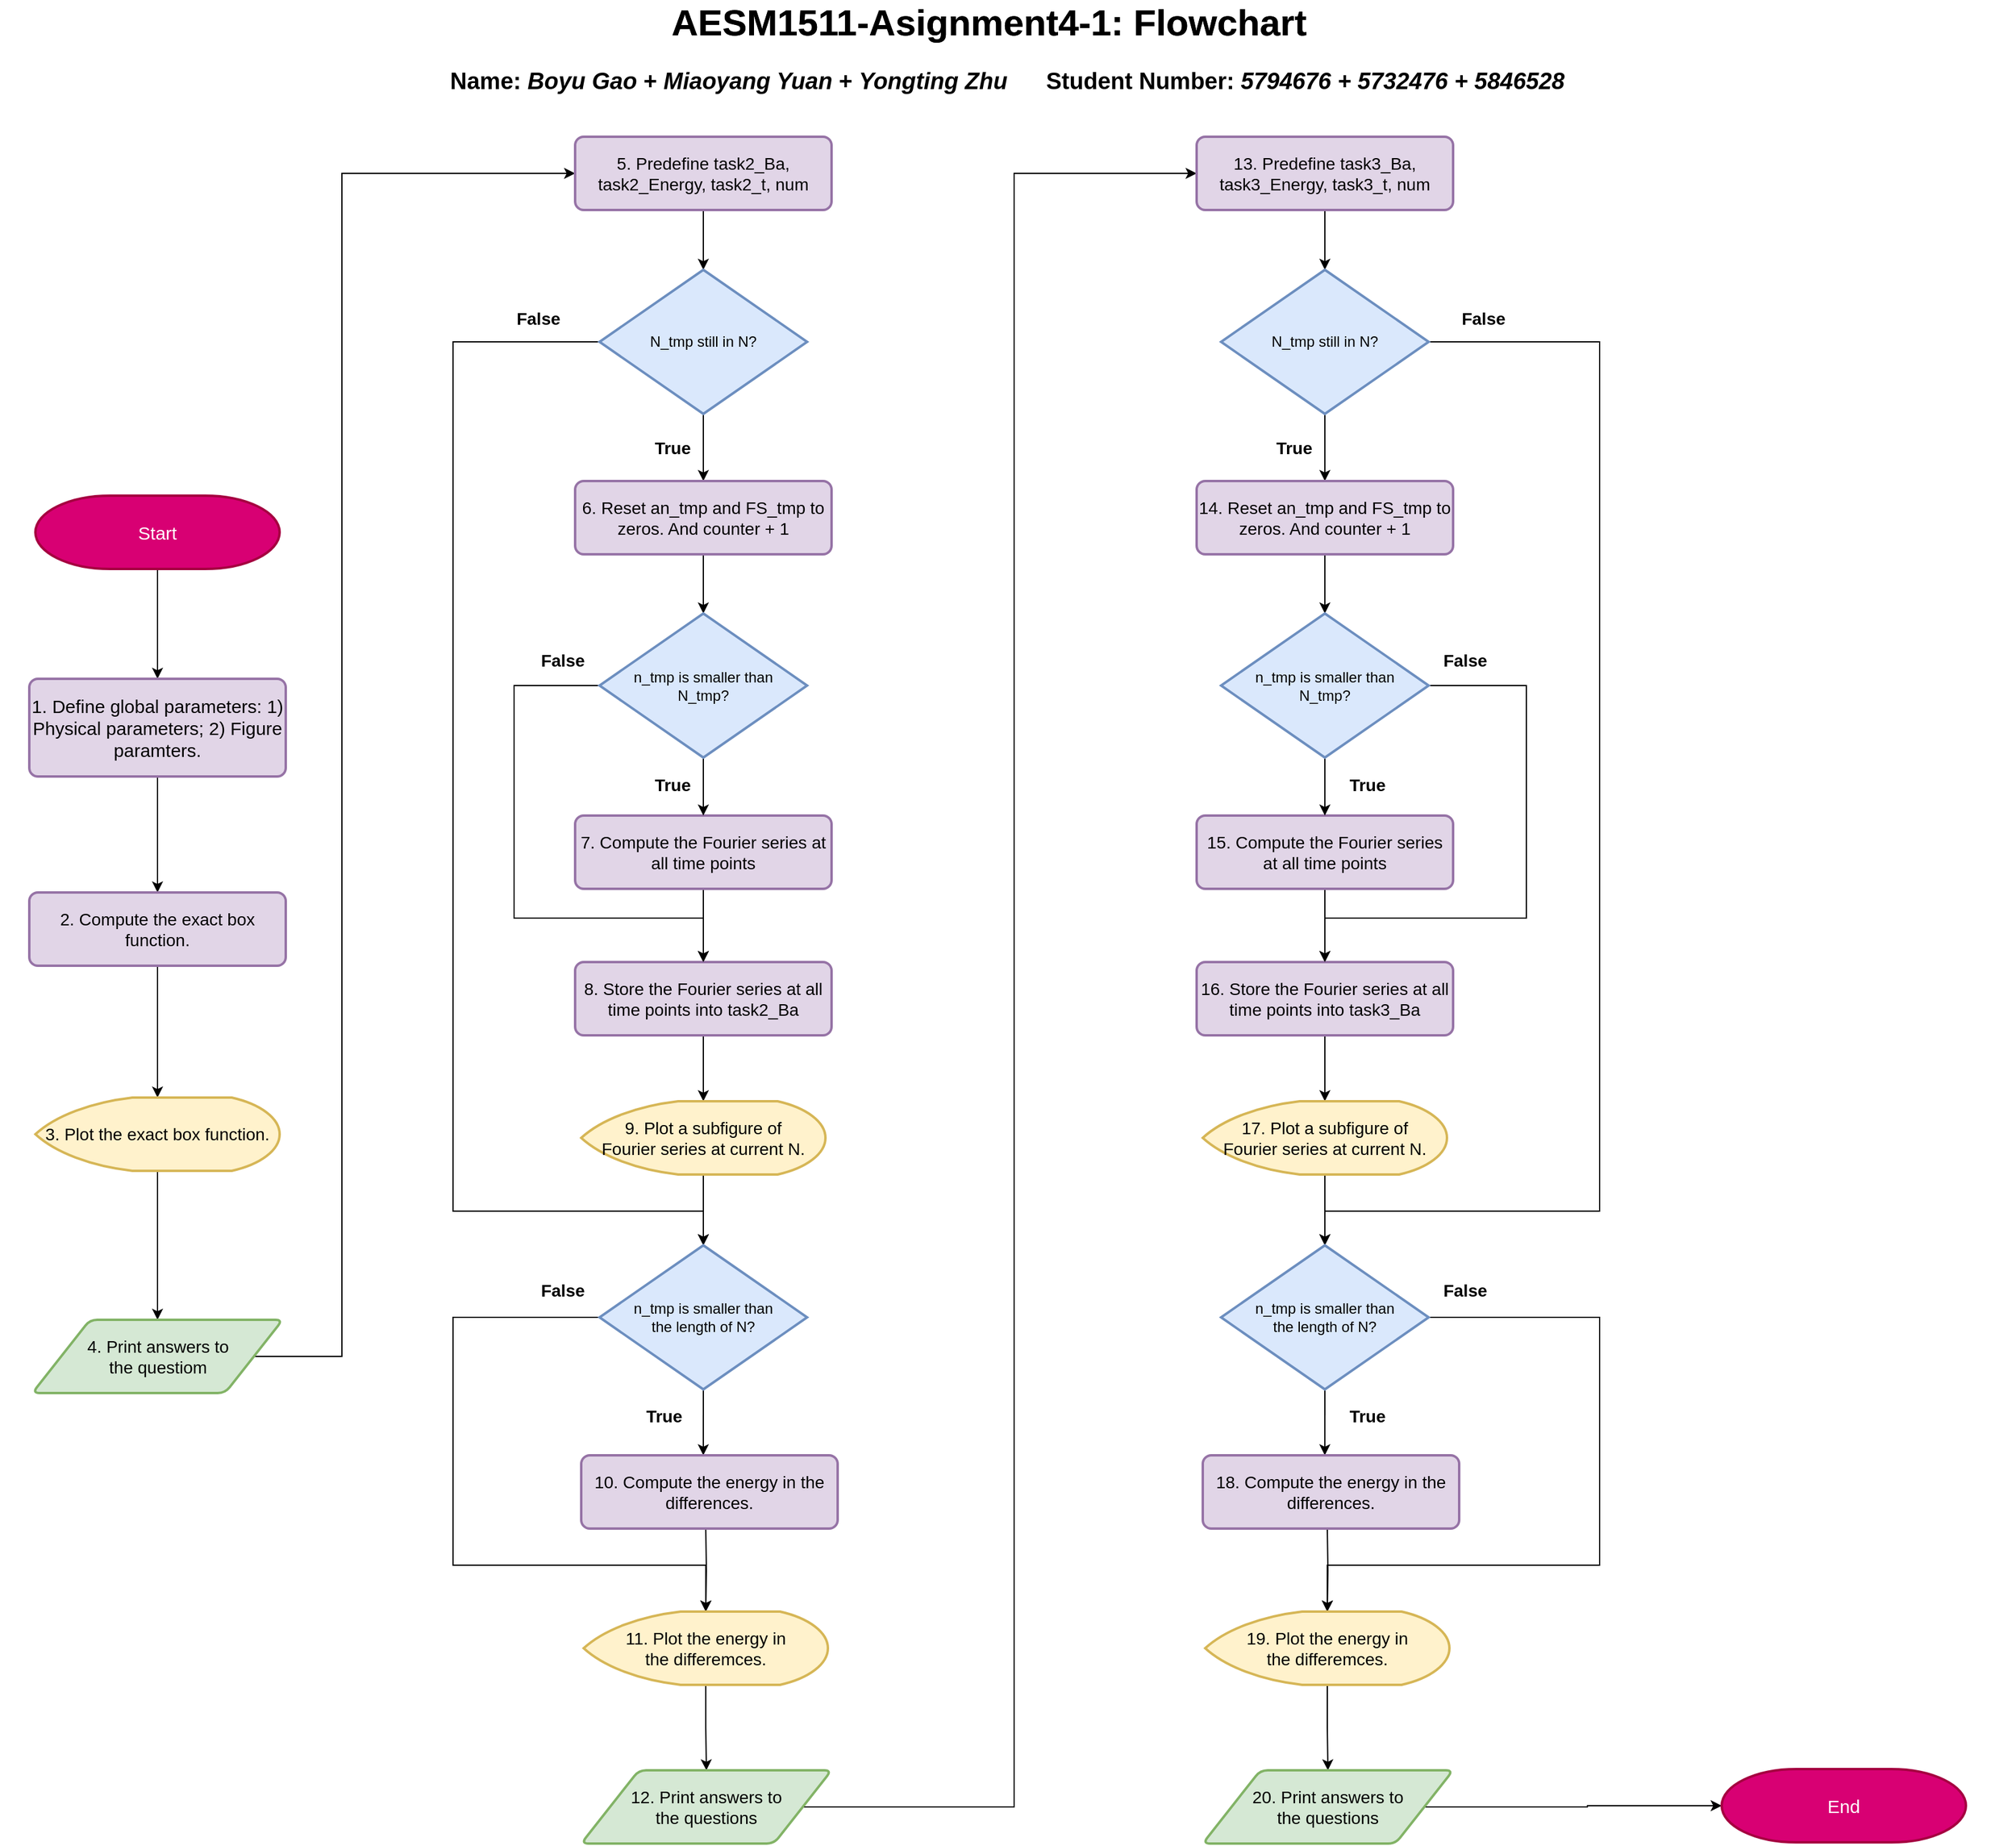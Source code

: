 <mxfile version="20.3.0" type="device"><diagram id="C5RBs43oDa-KdzZeNtuy" name="Page-1"><mxGraphModel dx="1117" dy="836" grid="1" gridSize="10" guides="1" tooltips="1" connect="1" arrows="1" fold="1" page="1" pageScale="1" pageWidth="1169" pageHeight="827" math="0" shadow="0"><root><mxCell id="WIyWlLk6GJQsqaUBKTNV-0"/><mxCell id="WIyWlLk6GJQsqaUBKTNV-1" parent="WIyWlLk6GJQsqaUBKTNV-0"/><mxCell id="JNczIaKMSTdJuSHjqmN4-0" value="&lt;b&gt;&lt;font style=&quot;&quot;&gt;&lt;span style=&quot;font-size: 30px;&quot;&gt;AESM1511-Asignment4-1: Flowchart&lt;/span&gt;&lt;br&gt;&lt;br&gt;&lt;/font&gt;&lt;/b&gt;" style="text;html=1;strokeColor=none;fillColor=none;align=center;verticalAlign=middle;whiteSpace=wrap;rounded=0;fontSize=14;" parent="WIyWlLk6GJQsqaUBKTNV-1" vertex="1"><mxGeometry x="590" y="20" width="540" height="30" as="geometry"/></mxCell><mxCell id="JNczIaKMSTdJuSHjqmN4-1" value="&lt;b style=&quot;font-size: 14px;&quot;&gt;&lt;font style=&quot;font-size: 19px;&quot;&gt;Name:&amp;nbsp;&lt;i&gt;Boyu Gao&amp;nbsp;&lt;/i&gt;+ &lt;i&gt;Miaoyang Yuan&lt;/i&gt;&amp;nbsp;+ &lt;i&gt;Yongting Zhu&lt;/i&gt;&amp;nbsp; &amp;nbsp; &amp;nbsp; Student Number:&amp;nbsp;&lt;i&gt;5794676 + 5732476 + &lt;/i&gt;&lt;/font&gt;&lt;/b&gt;&lt;b&gt;&lt;i&gt;5846528&lt;/i&gt;&lt;/b&gt;" style="text;html=1;strokeColor=none;fillColor=none;align=center;verticalAlign=middle;whiteSpace=wrap;rounded=0;fontSize=19;" parent="WIyWlLk6GJQsqaUBKTNV-1" vertex="1"><mxGeometry x="50" y="60" width="1650" height="30" as="geometry"/></mxCell><mxCell id="JNczIaKMSTdJuSHjqmN4-8" style="edgeStyle=orthogonalEdgeStyle;rounded=0;orthogonalLoop=1;jettySize=auto;html=1;exitX=0.5;exitY=1;exitDx=0;exitDy=0;exitPerimeter=0;entryX=0.5;entryY=0;entryDx=0;entryDy=0;" parent="WIyWlLk6GJQsqaUBKTNV-1" source="JNczIaKMSTdJuSHjqmN4-2" target="JNczIaKMSTdJuSHjqmN4-3" edge="1"><mxGeometry relative="1" as="geometry"/></mxCell><mxCell id="JNczIaKMSTdJuSHjqmN4-2" value="&lt;font style=&quot;font-size: 15px;&quot;&gt;Start&lt;/font&gt;" style="strokeWidth=2;html=1;shape=mxgraph.flowchart.terminator;whiteSpace=wrap;fillColor=#d80073;strokeColor=#A50040;fontColor=#ffffff;" parent="WIyWlLk6GJQsqaUBKTNV-1" vertex="1"><mxGeometry x="79" y="414" width="200" height="60" as="geometry"/></mxCell><mxCell id="JNczIaKMSTdJuSHjqmN4-9" style="edgeStyle=orthogonalEdgeStyle;rounded=0;orthogonalLoop=1;jettySize=auto;html=1;exitX=0.5;exitY=1;exitDx=0;exitDy=0;entryX=0.5;entryY=0;entryDx=0;entryDy=0;" parent="WIyWlLk6GJQsqaUBKTNV-1" source="JNczIaKMSTdJuSHjqmN4-3" target="JNczIaKMSTdJuSHjqmN4-4" edge="1"><mxGeometry relative="1" as="geometry"/></mxCell><mxCell id="JNczIaKMSTdJuSHjqmN4-3" value="1. Define global parameters: 1) Physical parameters; 2) Figure paramters." style="rounded=1;whiteSpace=wrap;html=1;absoluteArcSize=1;arcSize=14;strokeWidth=2;fontSize=15;align=center;fillColor=#e1d5e7;strokeColor=#9673a6;" parent="WIyWlLk6GJQsqaUBKTNV-1" vertex="1"><mxGeometry x="74" y="564" width="210" height="80" as="geometry"/></mxCell><mxCell id="JNczIaKMSTdJuSHjqmN4-10" style="edgeStyle=orthogonalEdgeStyle;rounded=0;orthogonalLoop=1;jettySize=auto;html=1;exitX=0.5;exitY=1;exitDx=0;exitDy=0;entryX=0.5;entryY=0;entryDx=0;entryDy=0;entryPerimeter=0;" parent="WIyWlLk6GJQsqaUBKTNV-1" source="JNczIaKMSTdJuSHjqmN4-4" target="JNczIaKMSTdJuSHjqmN4-6" edge="1"><mxGeometry relative="1" as="geometry"/></mxCell><mxCell id="JNczIaKMSTdJuSHjqmN4-4" value="2. Compute the exact box function." style="rounded=1;whiteSpace=wrap;html=1;absoluteArcSize=1;arcSize=14;strokeWidth=2;fontSize=14;fillColor=#e1d5e7;strokeColor=#9673a6;" parent="WIyWlLk6GJQsqaUBKTNV-1" vertex="1"><mxGeometry x="74" y="739" width="210" height="60" as="geometry"/></mxCell><mxCell id="JNczIaKMSTdJuSHjqmN4-11" style="edgeStyle=orthogonalEdgeStyle;rounded=0;orthogonalLoop=1;jettySize=auto;html=1;exitX=0.5;exitY=1;exitDx=0;exitDy=0;exitPerimeter=0;" parent="WIyWlLk6GJQsqaUBKTNV-1" source="JNczIaKMSTdJuSHjqmN4-6" target="JNczIaKMSTdJuSHjqmN4-7" edge="1"><mxGeometry relative="1" as="geometry"/></mxCell><mxCell id="JNczIaKMSTdJuSHjqmN4-6" value="3. Plot the exact box function." style="strokeWidth=2;html=1;shape=mxgraph.flowchart.display;whiteSpace=wrap;fontSize=14;fillColor=#fff2cc;strokeColor=#d6b656;" parent="WIyWlLk6GJQsqaUBKTNV-1" vertex="1"><mxGeometry x="79" y="907" width="200" height="60" as="geometry"/></mxCell><mxCell id="JNczIaKMSTdJuSHjqmN4-39" style="edgeStyle=orthogonalEdgeStyle;rounded=0;orthogonalLoop=1;jettySize=auto;html=1;exitX=1;exitY=0.5;exitDx=0;exitDy=0;entryX=0;entryY=0.5;entryDx=0;entryDy=0;" parent="WIyWlLk6GJQsqaUBKTNV-1" source="JNczIaKMSTdJuSHjqmN4-7" target="JNczIaKMSTdJuSHjqmN4-12" edge="1"><mxGeometry relative="1" as="geometry"><Array as="points"><mxPoint x="330" y="1119"/><mxPoint x="330" y="150"/></Array></mxGeometry></mxCell><mxCell id="JNczIaKMSTdJuSHjqmN4-7" value="4. Print answers to &lt;br&gt;the questiom" style="shape=parallelogram;html=1;strokeWidth=2;perimeter=parallelogramPerimeter;whiteSpace=wrap;rounded=1;arcSize=12;size=0.23;fontSize=14;fillColor=#d5e8d4;strokeColor=#82b366;" parent="WIyWlLk6GJQsqaUBKTNV-1" vertex="1"><mxGeometry x="76.5" y="1089" width="205" height="60" as="geometry"/></mxCell><mxCell id="JNczIaKMSTdJuSHjqmN4-24" style="edgeStyle=orthogonalEdgeStyle;rounded=0;orthogonalLoop=1;jettySize=auto;html=1;exitX=0.5;exitY=1;exitDx=0;exitDy=0;entryX=0.5;entryY=0;entryDx=0;entryDy=0;entryPerimeter=0;" parent="WIyWlLk6GJQsqaUBKTNV-1" source="JNczIaKMSTdJuSHjqmN4-12" target="JNczIaKMSTdJuSHjqmN4-13" edge="1"><mxGeometry relative="1" as="geometry"/></mxCell><mxCell id="JNczIaKMSTdJuSHjqmN4-12" value="5. Predefine task2_Ba, task2_Energy, task2_t, num" style="rounded=1;whiteSpace=wrap;html=1;absoluteArcSize=1;arcSize=14;strokeWidth=2;fontSize=14;fillColor=#e1d5e7;strokeColor=#9673a6;" parent="WIyWlLk6GJQsqaUBKTNV-1" vertex="1"><mxGeometry x="521" y="120" width="210" height="60" as="geometry"/></mxCell><mxCell id="JNczIaKMSTdJuSHjqmN4-25" style="edgeStyle=orthogonalEdgeStyle;rounded=0;orthogonalLoop=1;jettySize=auto;html=1;exitX=0.5;exitY=1;exitDx=0;exitDy=0;exitPerimeter=0;entryX=0.5;entryY=0;entryDx=0;entryDy=0;" parent="WIyWlLk6GJQsqaUBKTNV-1" source="JNczIaKMSTdJuSHjqmN4-13" target="JNczIaKMSTdJuSHjqmN4-14" edge="1"><mxGeometry relative="1" as="geometry"/></mxCell><mxCell id="JNczIaKMSTdJuSHjqmN4-40" style="edgeStyle=orthogonalEdgeStyle;rounded=0;orthogonalLoop=1;jettySize=auto;html=1;exitX=0;exitY=0.5;exitDx=0;exitDy=0;exitPerimeter=0;entryX=0.5;entryY=0;entryDx=0;entryDy=0;entryPerimeter=0;" parent="WIyWlLk6GJQsqaUBKTNV-1" source="JNczIaKMSTdJuSHjqmN4-13" target="JNczIaKMSTdJuSHjqmN4-19" edge="1"><mxGeometry relative="1" as="geometry"><Array as="points"><mxPoint x="421" y="288"/><mxPoint x="421" y="1000"/><mxPoint x="626" y="1000"/></Array></mxGeometry></mxCell><mxCell id="JNczIaKMSTdJuSHjqmN4-13" value="N_tmp still in N?" style="strokeWidth=2;html=1;shape=mxgraph.flowchart.decision;whiteSpace=wrap;fillColor=#dae8fc;strokeColor=#6c8ebf;" parent="WIyWlLk6GJQsqaUBKTNV-1" vertex="1"><mxGeometry x="541" y="229" width="170" height="118" as="geometry"/></mxCell><mxCell id="JNczIaKMSTdJuSHjqmN4-27" style="edgeStyle=orthogonalEdgeStyle;rounded=0;orthogonalLoop=1;jettySize=auto;html=1;exitX=0.5;exitY=1;exitDx=0;exitDy=0;entryX=0.5;entryY=0;entryDx=0;entryDy=0;entryPerimeter=0;" parent="WIyWlLk6GJQsqaUBKTNV-1" source="JNczIaKMSTdJuSHjqmN4-14" target="JNczIaKMSTdJuSHjqmN4-17" edge="1"><mxGeometry relative="1" as="geometry"/></mxCell><mxCell id="JNczIaKMSTdJuSHjqmN4-14" value="6. Reset an_tmp and FS_tmp to zeros. And counter + 1" style="rounded=1;whiteSpace=wrap;html=1;absoluteArcSize=1;arcSize=14;strokeWidth=2;fontSize=14;fillColor=#e1d5e7;strokeColor=#9673a6;" parent="WIyWlLk6GJQsqaUBKTNV-1" vertex="1"><mxGeometry x="521" y="402" width="210" height="60" as="geometry"/></mxCell><mxCell id="JNczIaKMSTdJuSHjqmN4-30" style="edgeStyle=orthogonalEdgeStyle;rounded=0;orthogonalLoop=1;jettySize=auto;html=1;exitX=0.5;exitY=1;exitDx=0;exitDy=0;entryX=0.5;entryY=0;entryDx=0;entryDy=0;" parent="WIyWlLk6GJQsqaUBKTNV-1" source="JNczIaKMSTdJuSHjqmN4-15" target="JNczIaKMSTdJuSHjqmN4-16" edge="1"><mxGeometry relative="1" as="geometry"/></mxCell><mxCell id="JNczIaKMSTdJuSHjqmN4-15" value="7. Compute the Fourier series at all time points" style="rounded=1;whiteSpace=wrap;html=1;absoluteArcSize=1;arcSize=14;strokeWidth=2;fontSize=14;fillColor=#e1d5e7;strokeColor=#9673a6;" parent="WIyWlLk6GJQsqaUBKTNV-1" vertex="1"><mxGeometry x="521" y="676" width="210" height="60" as="geometry"/></mxCell><mxCell id="JNczIaKMSTdJuSHjqmN4-31" style="edgeStyle=orthogonalEdgeStyle;rounded=0;orthogonalLoop=1;jettySize=auto;html=1;exitX=0.5;exitY=1;exitDx=0;exitDy=0;entryX=0.5;entryY=0;entryDx=0;entryDy=0;entryPerimeter=0;" parent="WIyWlLk6GJQsqaUBKTNV-1" source="JNczIaKMSTdJuSHjqmN4-16" target="JNczIaKMSTdJuSHjqmN4-18" edge="1"><mxGeometry relative="1" as="geometry"/></mxCell><mxCell id="JNczIaKMSTdJuSHjqmN4-16" value="8. Store the Fourier series at all time points into task2_Ba" style="rounded=1;whiteSpace=wrap;html=1;absoluteArcSize=1;arcSize=14;strokeWidth=2;fontSize=14;fillColor=#e1d5e7;strokeColor=#9673a6;" parent="WIyWlLk6GJQsqaUBKTNV-1" vertex="1"><mxGeometry x="521" y="796" width="210" height="60" as="geometry"/></mxCell><mxCell id="JNczIaKMSTdJuSHjqmN4-28" style="edgeStyle=orthogonalEdgeStyle;rounded=0;orthogonalLoop=1;jettySize=auto;html=1;exitX=0.5;exitY=1;exitDx=0;exitDy=0;exitPerimeter=0;entryX=0.5;entryY=0;entryDx=0;entryDy=0;" parent="WIyWlLk6GJQsqaUBKTNV-1" source="JNczIaKMSTdJuSHjqmN4-17" target="JNczIaKMSTdJuSHjqmN4-15" edge="1"><mxGeometry relative="1" as="geometry"/></mxCell><mxCell id="JNczIaKMSTdJuSHjqmN4-42" style="edgeStyle=orthogonalEdgeStyle;rounded=0;orthogonalLoop=1;jettySize=auto;html=1;exitX=0;exitY=0.5;exitDx=0;exitDy=0;exitPerimeter=0;entryX=0.5;entryY=0;entryDx=0;entryDy=0;" parent="WIyWlLk6GJQsqaUBKTNV-1" source="JNczIaKMSTdJuSHjqmN4-17" target="JNczIaKMSTdJuSHjqmN4-16" edge="1"><mxGeometry relative="1" as="geometry"><Array as="points"><mxPoint x="471" y="570"/><mxPoint x="471" y="760"/><mxPoint x="626" y="760"/></Array></mxGeometry></mxCell><mxCell id="JNczIaKMSTdJuSHjqmN4-17" value="n_tmp is smaller than &lt;br&gt;N_tmp?" style="strokeWidth=2;html=1;shape=mxgraph.flowchart.decision;whiteSpace=wrap;fillColor=#dae8fc;strokeColor=#6c8ebf;" parent="WIyWlLk6GJQsqaUBKTNV-1" vertex="1"><mxGeometry x="541" y="510.5" width="170" height="118" as="geometry"/></mxCell><mxCell id="JNczIaKMSTdJuSHjqmN4-32" style="edgeStyle=orthogonalEdgeStyle;rounded=0;orthogonalLoop=1;jettySize=auto;html=1;exitX=0.5;exitY=1;exitDx=0;exitDy=0;exitPerimeter=0;entryX=0.5;entryY=0;entryDx=0;entryDy=0;entryPerimeter=0;" parent="WIyWlLk6GJQsqaUBKTNV-1" source="JNczIaKMSTdJuSHjqmN4-18" target="JNczIaKMSTdJuSHjqmN4-19" edge="1"><mxGeometry relative="1" as="geometry"/></mxCell><mxCell id="JNczIaKMSTdJuSHjqmN4-18" value="9. Plot a subfigure of &lt;br&gt;Fourier series at current N." style="strokeWidth=2;html=1;shape=mxgraph.flowchart.display;whiteSpace=wrap;fontSize=14;fillColor=#fff2cc;strokeColor=#d6b656;" parent="WIyWlLk6GJQsqaUBKTNV-1" vertex="1"><mxGeometry x="526" y="910" width="200" height="60" as="geometry"/></mxCell><mxCell id="JNczIaKMSTdJuSHjqmN4-35" style="edgeStyle=orthogonalEdgeStyle;rounded=0;orthogonalLoop=1;jettySize=auto;html=1;exitX=0.5;exitY=1;exitDx=0;exitDy=0;exitPerimeter=0;entryX=0.476;entryY=0;entryDx=0;entryDy=0;entryPerimeter=0;" parent="WIyWlLk6GJQsqaUBKTNV-1" source="JNczIaKMSTdJuSHjqmN4-19" target="JNczIaKMSTdJuSHjqmN4-20" edge="1"><mxGeometry relative="1" as="geometry"/></mxCell><mxCell id="JNczIaKMSTdJuSHjqmN4-45" style="edgeStyle=orthogonalEdgeStyle;rounded=0;orthogonalLoop=1;jettySize=auto;html=1;exitX=0;exitY=0.5;exitDx=0;exitDy=0;exitPerimeter=0;entryX=0.5;entryY=0;entryDx=0;entryDy=0;entryPerimeter=0;" parent="WIyWlLk6GJQsqaUBKTNV-1" source="JNczIaKMSTdJuSHjqmN4-19" target="JNczIaKMSTdJuSHjqmN4-22" edge="1"><mxGeometry relative="1" as="geometry"><Array as="points"><mxPoint x="421" y="1087"/><mxPoint x="421" y="1290"/><mxPoint x="628" y="1290"/></Array></mxGeometry></mxCell><mxCell id="JNczIaKMSTdJuSHjqmN4-19" value="n_tmp is smaller than &lt;br&gt;the length of N?" style="strokeWidth=2;html=1;shape=mxgraph.flowchart.decision;whiteSpace=wrap;fillColor=#dae8fc;strokeColor=#6c8ebf;" parent="WIyWlLk6GJQsqaUBKTNV-1" vertex="1"><mxGeometry x="541" y="1028" width="170" height="118" as="geometry"/></mxCell><mxCell id="JNczIaKMSTdJuSHjqmN4-37" style="edgeStyle=orthogonalEdgeStyle;rounded=0;orthogonalLoop=1;jettySize=auto;html=1;exitX=0.5;exitY=1;exitDx=0;exitDy=0;entryX=0.5;entryY=0;entryDx=0;entryDy=0;entryPerimeter=0;" parent="WIyWlLk6GJQsqaUBKTNV-1" target="JNczIaKMSTdJuSHjqmN4-22" edge="1"><mxGeometry relative="1" as="geometry"><mxPoint x="628.0" y="1260" as="sourcePoint"/><mxPoint x="628.0" y="1310" as="targetPoint"/></mxGeometry></mxCell><mxCell id="JNczIaKMSTdJuSHjqmN4-20" value="10. Compute the energy in the differences." style="rounded=1;whiteSpace=wrap;html=1;absoluteArcSize=1;arcSize=14;strokeWidth=2;fontSize=14;fillColor=#e1d5e7;strokeColor=#9673a6;" parent="WIyWlLk6GJQsqaUBKTNV-1" vertex="1"><mxGeometry x="526" y="1200" width="210" height="60" as="geometry"/></mxCell><mxCell id="JNczIaKMSTdJuSHjqmN4-38" style="edgeStyle=orthogonalEdgeStyle;rounded=0;orthogonalLoop=1;jettySize=auto;html=1;exitX=0.5;exitY=1;exitDx=0;exitDy=0;exitPerimeter=0;" parent="WIyWlLk6GJQsqaUBKTNV-1" source="JNczIaKMSTdJuSHjqmN4-22" target="JNczIaKMSTdJuSHjqmN4-23" edge="1"><mxGeometry relative="1" as="geometry"/></mxCell><mxCell id="JNczIaKMSTdJuSHjqmN4-22" value="11. Plot the energy in &lt;br&gt;the differemces." style="strokeWidth=2;html=1;shape=mxgraph.flowchart.display;whiteSpace=wrap;fontSize=14;fillColor=#fff2cc;strokeColor=#d6b656;" parent="WIyWlLk6GJQsqaUBKTNV-1" vertex="1"><mxGeometry x="528" y="1328" width="200" height="60" as="geometry"/></mxCell><mxCell id="JNczIaKMSTdJuSHjqmN4-77" style="edgeStyle=orthogonalEdgeStyle;rounded=0;orthogonalLoop=1;jettySize=auto;html=1;exitX=1;exitY=0.5;exitDx=0;exitDy=0;entryX=0;entryY=0.5;entryDx=0;entryDy=0;" parent="WIyWlLk6GJQsqaUBKTNV-1" source="JNczIaKMSTdJuSHjqmN4-23" target="JNczIaKMSTdJuSHjqmN4-48" edge="1"><mxGeometry relative="1" as="geometry"/></mxCell><mxCell id="JNczIaKMSTdJuSHjqmN4-23" value="12. Print answers to &lt;br&gt;the questions" style="shape=parallelogram;html=1;strokeWidth=2;perimeter=parallelogramPerimeter;whiteSpace=wrap;rounded=1;arcSize=12;size=0.23;fontSize=14;fillColor=#d5e8d4;strokeColor=#82b366;" parent="WIyWlLk6GJQsqaUBKTNV-1" vertex="1"><mxGeometry x="526" y="1458" width="205" height="60" as="geometry"/></mxCell><mxCell id="JNczIaKMSTdJuSHjqmN4-26" value="&lt;b&gt;&lt;font style=&quot;font-size: 14px;&quot;&gt;True&lt;/font&gt;&lt;/b&gt;" style="text;html=1;strokeColor=none;fillColor=none;align=center;verticalAlign=middle;whiteSpace=wrap;rounded=0;" parent="WIyWlLk6GJQsqaUBKTNV-1" vertex="1"><mxGeometry x="571" y="360" width="60" height="30" as="geometry"/></mxCell><mxCell id="JNczIaKMSTdJuSHjqmN4-29" value="&lt;b&gt;&lt;font style=&quot;font-size: 14px;&quot;&gt;True&lt;/font&gt;&lt;/b&gt;" style="text;html=1;strokeColor=none;fillColor=none;align=center;verticalAlign=middle;whiteSpace=wrap;rounded=0;" parent="WIyWlLk6GJQsqaUBKTNV-1" vertex="1"><mxGeometry x="571" y="636" width="60" height="30" as="geometry"/></mxCell><mxCell id="JNczIaKMSTdJuSHjqmN4-41" value="&lt;span style=&quot;font-size: 14px;&quot;&gt;&lt;b&gt;False&lt;/b&gt;&lt;/span&gt;" style="text;html=1;strokeColor=none;fillColor=none;align=center;verticalAlign=middle;whiteSpace=wrap;rounded=0;" parent="WIyWlLk6GJQsqaUBKTNV-1" vertex="1"><mxGeometry x="461" y="254" width="60" height="30" as="geometry"/></mxCell><mxCell id="JNczIaKMSTdJuSHjqmN4-43" value="&lt;span style=&quot;font-size: 14px;&quot;&gt;&lt;b&gt;False&lt;/b&gt;&lt;/span&gt;" style="text;html=1;strokeColor=none;fillColor=none;align=center;verticalAlign=middle;whiteSpace=wrap;rounded=0;" parent="WIyWlLk6GJQsqaUBKTNV-1" vertex="1"><mxGeometry x="481" y="534" width="60" height="30" as="geometry"/></mxCell><mxCell id="JNczIaKMSTdJuSHjqmN4-44" value="&lt;b&gt;&lt;font style=&quot;font-size: 14px;&quot;&gt;True&lt;/font&gt;&lt;/b&gt;" style="text;html=1;strokeColor=none;fillColor=none;align=center;verticalAlign=middle;whiteSpace=wrap;rounded=0;" parent="WIyWlLk6GJQsqaUBKTNV-1" vertex="1"><mxGeometry x="564" y="1153" width="60" height="30" as="geometry"/></mxCell><mxCell id="JNczIaKMSTdJuSHjqmN4-46" value="&lt;span style=&quot;font-size: 14px;&quot;&gt;&lt;b&gt;False&lt;/b&gt;&lt;/span&gt;" style="text;html=1;strokeColor=none;fillColor=none;align=center;verticalAlign=middle;whiteSpace=wrap;rounded=0;" parent="WIyWlLk6GJQsqaUBKTNV-1" vertex="1"><mxGeometry x="481" y="1050" width="60" height="30" as="geometry"/></mxCell><mxCell id="JNczIaKMSTdJuSHjqmN4-47" style="edgeStyle=orthogonalEdgeStyle;rounded=0;orthogonalLoop=1;jettySize=auto;html=1;exitX=0.5;exitY=1;exitDx=0;exitDy=0;entryX=0.5;entryY=0;entryDx=0;entryDy=0;entryPerimeter=0;" parent="WIyWlLk6GJQsqaUBKTNV-1" source="JNczIaKMSTdJuSHjqmN4-48" target="JNczIaKMSTdJuSHjqmN4-51" edge="1"><mxGeometry relative="1" as="geometry"/></mxCell><mxCell id="JNczIaKMSTdJuSHjqmN4-48" value="13. Predefine task3_Ba, task3_Energy, task3_t, num" style="rounded=1;whiteSpace=wrap;html=1;absoluteArcSize=1;arcSize=14;strokeWidth=2;fontSize=14;fillColor=#e1d5e7;strokeColor=#9673a6;" parent="WIyWlLk6GJQsqaUBKTNV-1" vertex="1"><mxGeometry x="1030" y="120" width="210" height="60" as="geometry"/></mxCell><mxCell id="JNczIaKMSTdJuSHjqmN4-49" style="edgeStyle=orthogonalEdgeStyle;rounded=0;orthogonalLoop=1;jettySize=auto;html=1;exitX=0.5;exitY=1;exitDx=0;exitDy=0;exitPerimeter=0;entryX=0.5;entryY=0;entryDx=0;entryDy=0;" parent="WIyWlLk6GJQsqaUBKTNV-1" source="JNczIaKMSTdJuSHjqmN4-51" target="JNczIaKMSTdJuSHjqmN4-53" edge="1"><mxGeometry relative="1" as="geometry"/></mxCell><mxCell id="JNczIaKMSTdJuSHjqmN4-50" style="edgeStyle=orthogonalEdgeStyle;rounded=0;orthogonalLoop=1;jettySize=auto;html=1;exitX=0;exitY=0.5;exitDx=0;exitDy=0;exitPerimeter=0;entryX=0.5;entryY=0;entryDx=0;entryDy=0;entryPerimeter=0;" parent="WIyWlLk6GJQsqaUBKTNV-1" source="JNczIaKMSTdJuSHjqmN4-51" target="JNczIaKMSTdJuSHjqmN4-65" edge="1"><mxGeometry relative="1" as="geometry"><Array as="points"><mxPoint x="1360" y="288"/><mxPoint x="1360" y="1000"/><mxPoint x="1135" y="1000"/></Array></mxGeometry></mxCell><mxCell id="JNczIaKMSTdJuSHjqmN4-51" value="N_tmp still in N?" style="strokeWidth=2;html=1;shape=mxgraph.flowchart.decision;whiteSpace=wrap;fillColor=#dae8fc;strokeColor=#6c8ebf;" parent="WIyWlLk6GJQsqaUBKTNV-1" vertex="1"><mxGeometry x="1050" y="229" width="170" height="118" as="geometry"/></mxCell><mxCell id="JNczIaKMSTdJuSHjqmN4-52" style="edgeStyle=orthogonalEdgeStyle;rounded=0;orthogonalLoop=1;jettySize=auto;html=1;exitX=0.5;exitY=1;exitDx=0;exitDy=0;entryX=0.5;entryY=0;entryDx=0;entryDy=0;entryPerimeter=0;" parent="WIyWlLk6GJQsqaUBKTNV-1" source="JNczIaKMSTdJuSHjqmN4-53" target="JNczIaKMSTdJuSHjqmN4-60" edge="1"><mxGeometry relative="1" as="geometry"/></mxCell><mxCell id="JNczIaKMSTdJuSHjqmN4-53" value="14. Reset an_tmp and FS_tmp to zeros. And counter + 1" style="rounded=1;whiteSpace=wrap;html=1;absoluteArcSize=1;arcSize=14;strokeWidth=2;fontSize=14;fillColor=#e1d5e7;strokeColor=#9673a6;" parent="WIyWlLk6GJQsqaUBKTNV-1" vertex="1"><mxGeometry x="1030" y="402" width="210" height="60" as="geometry"/></mxCell><mxCell id="JNczIaKMSTdJuSHjqmN4-54" style="edgeStyle=orthogonalEdgeStyle;rounded=0;orthogonalLoop=1;jettySize=auto;html=1;exitX=0.5;exitY=1;exitDx=0;exitDy=0;entryX=0.5;entryY=0;entryDx=0;entryDy=0;" parent="WIyWlLk6GJQsqaUBKTNV-1" source="JNczIaKMSTdJuSHjqmN4-55" target="JNczIaKMSTdJuSHjqmN4-57" edge="1"><mxGeometry relative="1" as="geometry"/></mxCell><mxCell id="JNczIaKMSTdJuSHjqmN4-55" value="15. Compute the Fourier series at all time points" style="rounded=1;whiteSpace=wrap;html=1;absoluteArcSize=1;arcSize=14;strokeWidth=2;fontSize=14;fillColor=#e1d5e7;strokeColor=#9673a6;" parent="WIyWlLk6GJQsqaUBKTNV-1" vertex="1"><mxGeometry x="1030" y="676" width="210" height="60" as="geometry"/></mxCell><mxCell id="JNczIaKMSTdJuSHjqmN4-56" style="edgeStyle=orthogonalEdgeStyle;rounded=0;orthogonalLoop=1;jettySize=auto;html=1;exitX=0.5;exitY=1;exitDx=0;exitDy=0;entryX=0.5;entryY=0;entryDx=0;entryDy=0;entryPerimeter=0;" parent="WIyWlLk6GJQsqaUBKTNV-1" source="JNczIaKMSTdJuSHjqmN4-57" target="JNczIaKMSTdJuSHjqmN4-62" edge="1"><mxGeometry relative="1" as="geometry"/></mxCell><mxCell id="JNczIaKMSTdJuSHjqmN4-57" value="16. Store the Fourier series at all time points into task3_Ba" style="rounded=1;whiteSpace=wrap;html=1;absoluteArcSize=1;arcSize=14;strokeWidth=2;fontSize=14;fillColor=#e1d5e7;strokeColor=#9673a6;" parent="WIyWlLk6GJQsqaUBKTNV-1" vertex="1"><mxGeometry x="1030" y="796" width="210" height="60" as="geometry"/></mxCell><mxCell id="JNczIaKMSTdJuSHjqmN4-58" style="edgeStyle=orthogonalEdgeStyle;rounded=0;orthogonalLoop=1;jettySize=auto;html=1;exitX=0.5;exitY=1;exitDx=0;exitDy=0;exitPerimeter=0;entryX=0.5;entryY=0;entryDx=0;entryDy=0;" parent="WIyWlLk6GJQsqaUBKTNV-1" source="JNczIaKMSTdJuSHjqmN4-60" target="JNczIaKMSTdJuSHjqmN4-55" edge="1"><mxGeometry relative="1" as="geometry"/></mxCell><mxCell id="JNczIaKMSTdJuSHjqmN4-59" style="edgeStyle=orthogonalEdgeStyle;rounded=0;orthogonalLoop=1;jettySize=auto;html=1;exitX=0;exitY=0.5;exitDx=0;exitDy=0;exitPerimeter=0;entryX=0.5;entryY=0;entryDx=0;entryDy=0;" parent="WIyWlLk6GJQsqaUBKTNV-1" source="JNczIaKMSTdJuSHjqmN4-60" target="JNczIaKMSTdJuSHjqmN4-57" edge="1"><mxGeometry relative="1" as="geometry"><Array as="points"><mxPoint x="1300" y="570"/><mxPoint x="1300" y="760"/><mxPoint x="1135" y="760"/></Array></mxGeometry></mxCell><mxCell id="JNczIaKMSTdJuSHjqmN4-60" value="n_tmp is smaller than &lt;br&gt;N_tmp?" style="strokeWidth=2;html=1;shape=mxgraph.flowchart.decision;whiteSpace=wrap;fillColor=#dae8fc;strokeColor=#6c8ebf;" parent="WIyWlLk6GJQsqaUBKTNV-1" vertex="1"><mxGeometry x="1050" y="510.5" width="170" height="118" as="geometry"/></mxCell><mxCell id="JNczIaKMSTdJuSHjqmN4-61" style="edgeStyle=orthogonalEdgeStyle;rounded=0;orthogonalLoop=1;jettySize=auto;html=1;exitX=0.5;exitY=1;exitDx=0;exitDy=0;exitPerimeter=0;entryX=0.5;entryY=0;entryDx=0;entryDy=0;entryPerimeter=0;" parent="WIyWlLk6GJQsqaUBKTNV-1" source="JNczIaKMSTdJuSHjqmN4-62" target="JNczIaKMSTdJuSHjqmN4-65" edge="1"><mxGeometry relative="1" as="geometry"/></mxCell><mxCell id="JNczIaKMSTdJuSHjqmN4-62" value="17. Plot a subfigure of &lt;br&gt;Fourier series at current N." style="strokeWidth=2;html=1;shape=mxgraph.flowchart.display;whiteSpace=wrap;fontSize=14;fillColor=#fff2cc;strokeColor=#d6b656;" parent="WIyWlLk6GJQsqaUBKTNV-1" vertex="1"><mxGeometry x="1035" y="910" width="200" height="60" as="geometry"/></mxCell><mxCell id="JNczIaKMSTdJuSHjqmN4-63" style="edgeStyle=orthogonalEdgeStyle;rounded=0;orthogonalLoop=1;jettySize=auto;html=1;exitX=0.5;exitY=1;exitDx=0;exitDy=0;exitPerimeter=0;entryX=0.476;entryY=0;entryDx=0;entryDy=0;entryPerimeter=0;" parent="WIyWlLk6GJQsqaUBKTNV-1" source="JNczIaKMSTdJuSHjqmN4-65" target="JNczIaKMSTdJuSHjqmN4-67" edge="1"><mxGeometry relative="1" as="geometry"/></mxCell><mxCell id="JNczIaKMSTdJuSHjqmN4-64" style="edgeStyle=orthogonalEdgeStyle;rounded=0;orthogonalLoop=1;jettySize=auto;html=1;exitX=0;exitY=0.5;exitDx=0;exitDy=0;exitPerimeter=0;entryX=0.5;entryY=0;entryDx=0;entryDy=0;entryPerimeter=0;" parent="WIyWlLk6GJQsqaUBKTNV-1" source="JNczIaKMSTdJuSHjqmN4-65" target="JNczIaKMSTdJuSHjqmN4-69" edge="1"><mxGeometry relative="1" as="geometry"><Array as="points"><mxPoint x="1360" y="1087"/><mxPoint x="1360" y="1290"/><mxPoint x="1137" y="1290"/></Array></mxGeometry></mxCell><mxCell id="JNczIaKMSTdJuSHjqmN4-65" value="n_tmp is smaller than &lt;br&gt;the length of N?" style="strokeWidth=2;html=1;shape=mxgraph.flowchart.decision;whiteSpace=wrap;fillColor=#dae8fc;strokeColor=#6c8ebf;" parent="WIyWlLk6GJQsqaUBKTNV-1" vertex="1"><mxGeometry x="1050" y="1028" width="170" height="118" as="geometry"/></mxCell><mxCell id="JNczIaKMSTdJuSHjqmN4-66" style="edgeStyle=orthogonalEdgeStyle;rounded=0;orthogonalLoop=1;jettySize=auto;html=1;exitX=0.5;exitY=1;exitDx=0;exitDy=0;entryX=0.5;entryY=0;entryDx=0;entryDy=0;entryPerimeter=0;" parent="WIyWlLk6GJQsqaUBKTNV-1" target="JNczIaKMSTdJuSHjqmN4-69" edge="1"><mxGeometry relative="1" as="geometry"><mxPoint x="1137" y="1260" as="sourcePoint"/><mxPoint x="1137.0" y="1310" as="targetPoint"/></mxGeometry></mxCell><mxCell id="JNczIaKMSTdJuSHjqmN4-67" value="18. Compute the energy in the differences." style="rounded=1;whiteSpace=wrap;html=1;absoluteArcSize=1;arcSize=14;strokeWidth=2;fontSize=14;fillColor=#e1d5e7;strokeColor=#9673a6;" parent="WIyWlLk6GJQsqaUBKTNV-1" vertex="1"><mxGeometry x="1035" y="1200" width="210" height="60" as="geometry"/></mxCell><mxCell id="JNczIaKMSTdJuSHjqmN4-68" style="edgeStyle=orthogonalEdgeStyle;rounded=0;orthogonalLoop=1;jettySize=auto;html=1;exitX=0.5;exitY=1;exitDx=0;exitDy=0;exitPerimeter=0;" parent="WIyWlLk6GJQsqaUBKTNV-1" source="JNczIaKMSTdJuSHjqmN4-69" target="JNczIaKMSTdJuSHjqmN4-70" edge="1"><mxGeometry relative="1" as="geometry"/></mxCell><mxCell id="JNczIaKMSTdJuSHjqmN4-69" value="19. Plot the energy in &lt;br&gt;the differemces." style="strokeWidth=2;html=1;shape=mxgraph.flowchart.display;whiteSpace=wrap;fontSize=14;fillColor=#fff2cc;strokeColor=#d6b656;" parent="WIyWlLk6GJQsqaUBKTNV-1" vertex="1"><mxGeometry x="1037" y="1328" width="200" height="60" as="geometry"/></mxCell><mxCell id="JNczIaKMSTdJuSHjqmN4-79" style="edgeStyle=orthogonalEdgeStyle;rounded=0;orthogonalLoop=1;jettySize=auto;html=1;exitX=1;exitY=0.5;exitDx=0;exitDy=0;entryX=0;entryY=0.5;entryDx=0;entryDy=0;entryPerimeter=0;" parent="WIyWlLk6GJQsqaUBKTNV-1" source="JNczIaKMSTdJuSHjqmN4-70" target="JNczIaKMSTdJuSHjqmN4-78" edge="1"><mxGeometry relative="1" as="geometry"/></mxCell><mxCell id="JNczIaKMSTdJuSHjqmN4-70" value="20. Print answers to &lt;br&gt;the questions" style="shape=parallelogram;html=1;strokeWidth=2;perimeter=parallelogramPerimeter;whiteSpace=wrap;rounded=1;arcSize=12;size=0.23;fontSize=14;fillColor=#d5e8d4;strokeColor=#82b366;" parent="WIyWlLk6GJQsqaUBKTNV-1" vertex="1"><mxGeometry x="1035" y="1458" width="205" height="60" as="geometry"/></mxCell><mxCell id="JNczIaKMSTdJuSHjqmN4-71" value="&lt;b&gt;&lt;font style=&quot;font-size: 14px;&quot;&gt;True&lt;/font&gt;&lt;/b&gt;" style="text;html=1;strokeColor=none;fillColor=none;align=center;verticalAlign=middle;whiteSpace=wrap;rounded=0;" parent="WIyWlLk6GJQsqaUBKTNV-1" vertex="1"><mxGeometry x="1080" y="360" width="60" height="30" as="geometry"/></mxCell><mxCell id="JNczIaKMSTdJuSHjqmN4-72" value="&lt;b&gt;&lt;font style=&quot;font-size: 14px;&quot;&gt;True&lt;/font&gt;&lt;/b&gt;" style="text;html=1;strokeColor=none;fillColor=none;align=center;verticalAlign=middle;whiteSpace=wrap;rounded=0;" parent="WIyWlLk6GJQsqaUBKTNV-1" vertex="1"><mxGeometry x="1140" y="636" width="60" height="30" as="geometry"/></mxCell><mxCell id="JNczIaKMSTdJuSHjqmN4-73" value="&lt;span style=&quot;font-size: 14px;&quot;&gt;&lt;b&gt;False&lt;/b&gt;&lt;/span&gt;" style="text;html=1;strokeColor=none;fillColor=none;align=center;verticalAlign=middle;whiteSpace=wrap;rounded=0;" parent="WIyWlLk6GJQsqaUBKTNV-1" vertex="1"><mxGeometry x="1235" y="254" width="60" height="30" as="geometry"/></mxCell><mxCell id="JNczIaKMSTdJuSHjqmN4-74" value="&lt;span style=&quot;font-size: 14px;&quot;&gt;&lt;b&gt;False&lt;/b&gt;&lt;/span&gt;" style="text;html=1;strokeColor=none;fillColor=none;align=center;verticalAlign=middle;whiteSpace=wrap;rounded=0;" parent="WIyWlLk6GJQsqaUBKTNV-1" vertex="1"><mxGeometry x="1220" y="534" width="60" height="30" as="geometry"/></mxCell><mxCell id="JNczIaKMSTdJuSHjqmN4-75" value="&lt;b&gt;&lt;font style=&quot;font-size: 14px;&quot;&gt;True&lt;/font&gt;&lt;/b&gt;" style="text;html=1;strokeColor=none;fillColor=none;align=center;verticalAlign=middle;whiteSpace=wrap;rounded=0;" parent="WIyWlLk6GJQsqaUBKTNV-1" vertex="1"><mxGeometry x="1140" y="1153" width="60" height="30" as="geometry"/></mxCell><mxCell id="JNczIaKMSTdJuSHjqmN4-76" value="&lt;span style=&quot;font-size: 14px;&quot;&gt;&lt;b&gt;False&lt;/b&gt;&lt;/span&gt;" style="text;html=1;strokeColor=none;fillColor=none;align=center;verticalAlign=middle;whiteSpace=wrap;rounded=0;" parent="WIyWlLk6GJQsqaUBKTNV-1" vertex="1"><mxGeometry x="1220" y="1050" width="60" height="30" as="geometry"/></mxCell><mxCell id="JNczIaKMSTdJuSHjqmN4-78" value="&lt;font style=&quot;font-size: 15px;&quot;&gt;End&lt;/font&gt;" style="strokeWidth=2;html=1;shape=mxgraph.flowchart.terminator;whiteSpace=wrap;fillColor=#d80073;strokeColor=#A50040;fontColor=#ffffff;" parent="WIyWlLk6GJQsqaUBKTNV-1" vertex="1"><mxGeometry x="1460" y="1457" width="200" height="60" as="geometry"/></mxCell><mxCell id="4PXm4oWmstK5u2WxbUoe-0" value="&lt;b&gt;&lt;font style=&quot;&quot;&gt;&lt;span style=&quot;font-size: 30px;&quot;&gt;AESM1511-Asignment4-1: Flowchart&lt;/span&gt;&lt;br&gt;&lt;br&gt;&lt;/font&gt;&lt;/b&gt;" style="text;html=1;strokeColor=none;fillColor=none;align=center;verticalAlign=middle;whiteSpace=wrap;rounded=0;fontSize=14;" vertex="1" parent="WIyWlLk6GJQsqaUBKTNV-1"><mxGeometry x="590" y="20" width="540" height="30" as="geometry"/></mxCell></root></mxGraphModel></diagram></mxfile>
